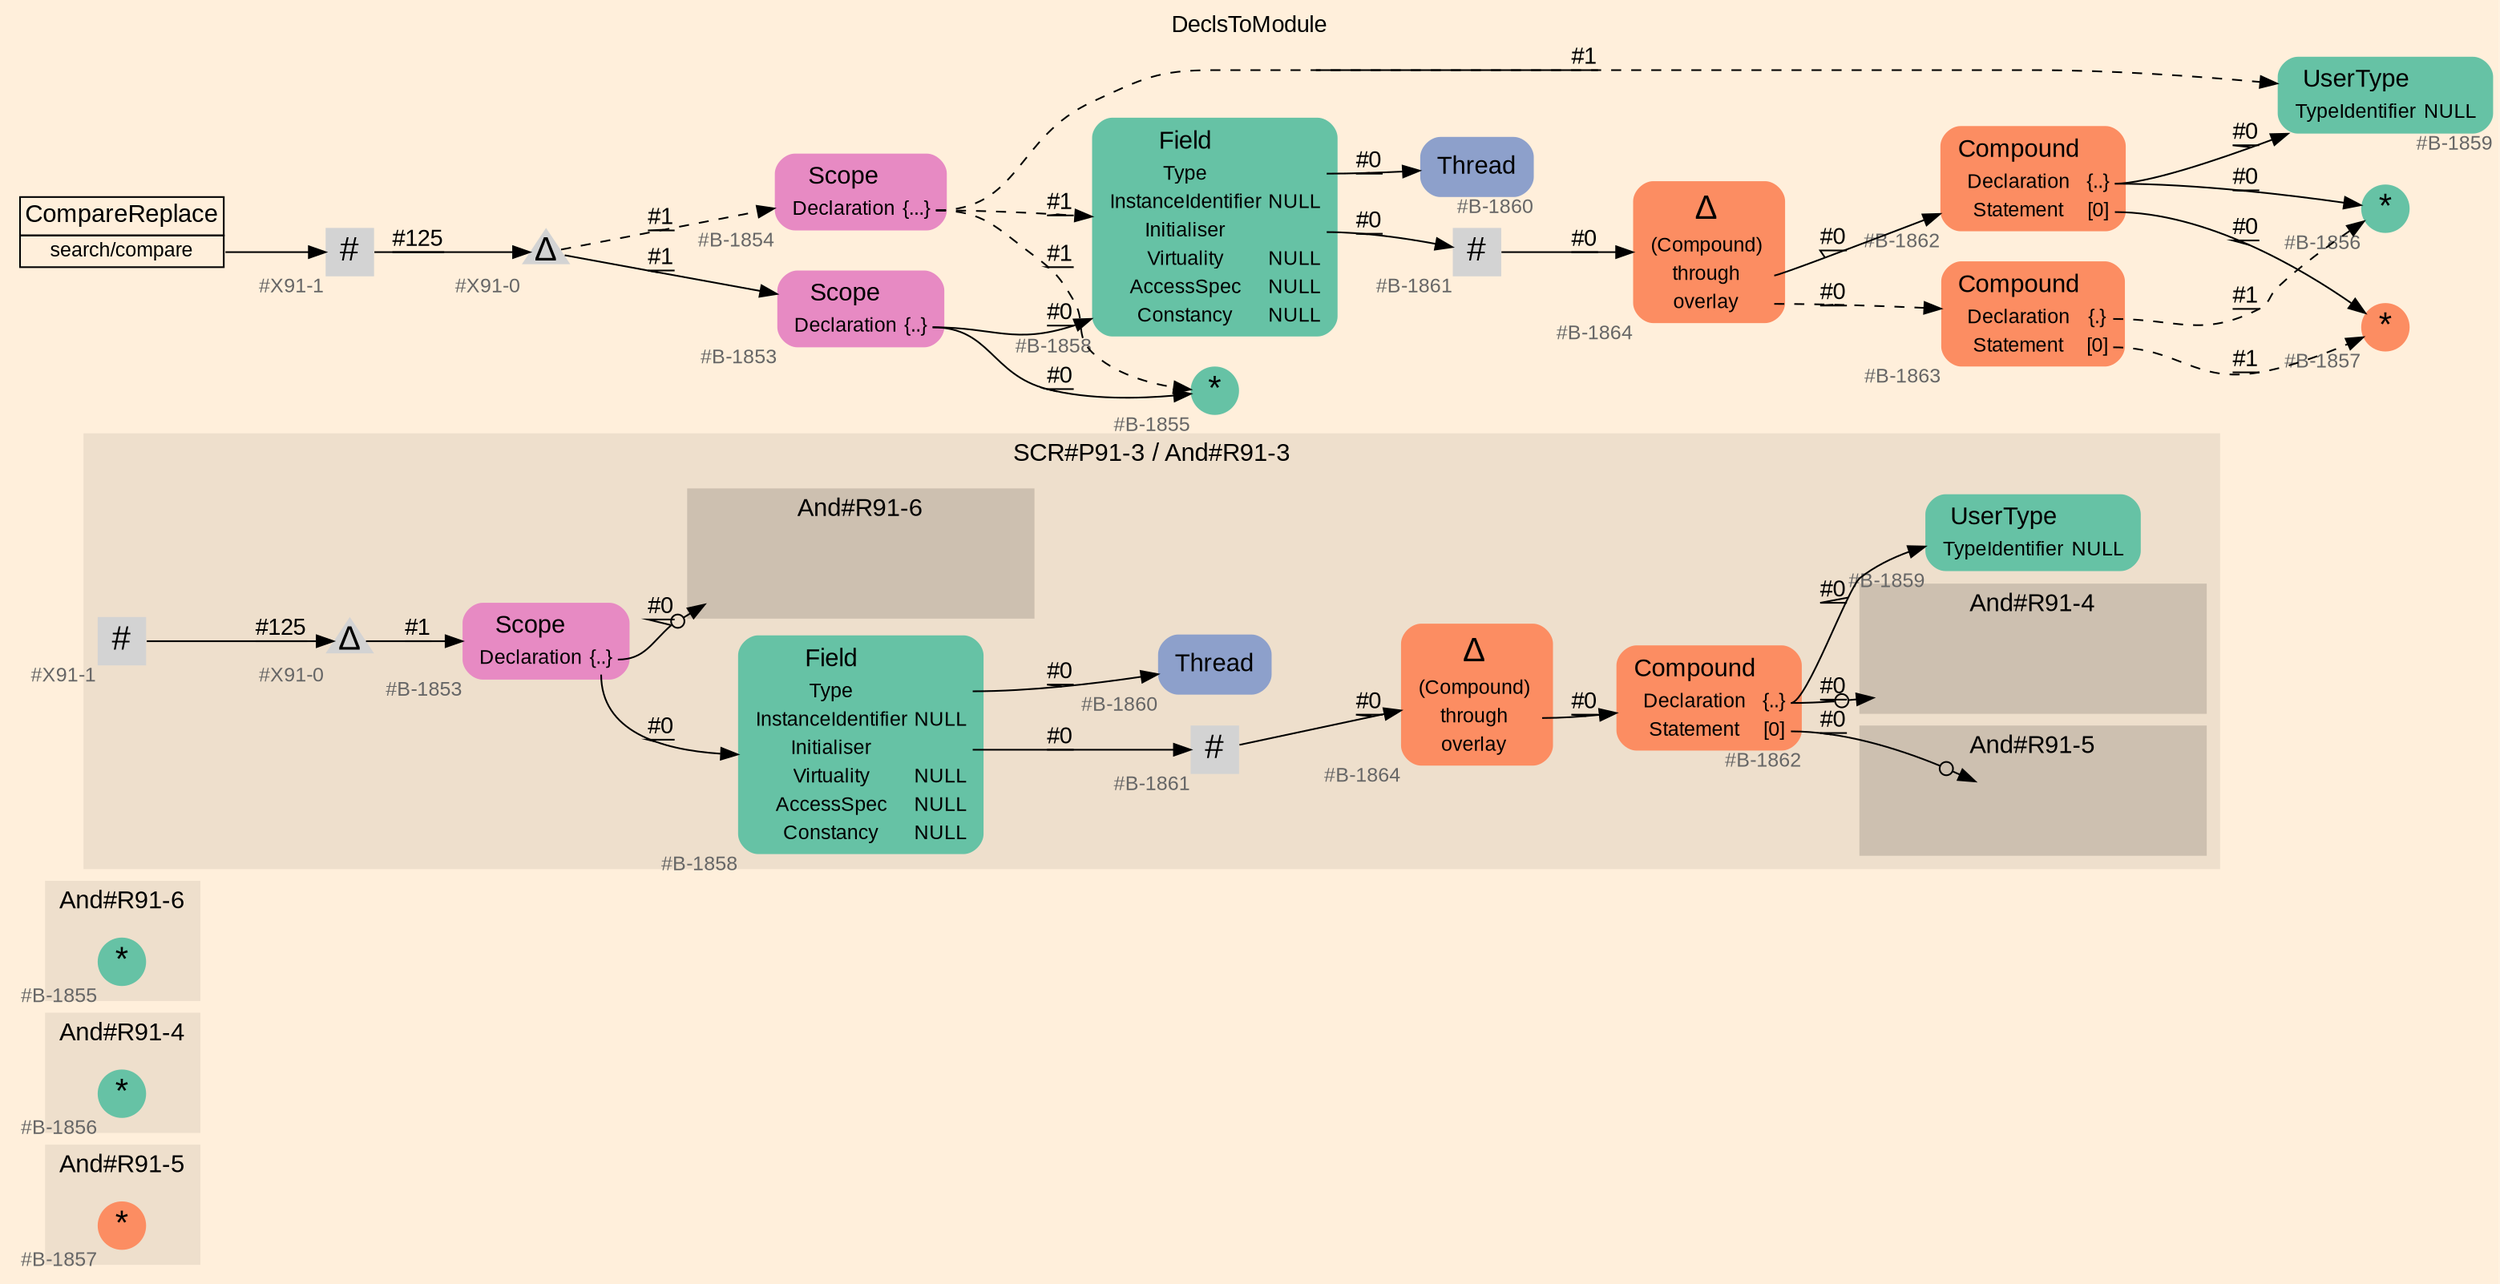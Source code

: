 digraph "DeclsToModule" {
label = "DeclsToModule"
labelloc = t
graph [
    rankdir = "LR"
    ranksep = 0.3
    bgcolor = antiquewhite1
    color = black
    fontcolor = black
    fontname = "Arial"
];
node [
    fontname = "Arial"
];
edge [
    fontname = "Arial"
];

// -------------------- figure And#R91-5 --------------------
// -------- region And#R91-5 ----------
subgraph "clusterAnd#R91-5" {
    label = "And#R91-5"
    style = "filled"
    color = antiquewhite2
    fontsize = "15"
    // -------- block And#R91-5/#B-1857 ----------
    "And#R91-5/#B-1857" [
        fillcolor = "/set28/2"
        xlabel = "#B-1857"
        fontsize = "12"
        fontcolor = grey40
        shape = "circle"
        label = <<FONT COLOR="black" POINT-SIZE="20">*</FONT>>
        style = "filled"
        penwidth = 0.0
        fixedsize = true
        width = 0.4
        height = 0.4
    ];
    
}


// -------------------- figure And#R91-4 --------------------
// -------- region And#R91-4 ----------
subgraph "clusterAnd#R91-4" {
    label = "And#R91-4"
    style = "filled"
    color = antiquewhite2
    fontsize = "15"
    // -------- block And#R91-4/#B-1856 ----------
    "And#R91-4/#B-1856" [
        fillcolor = "/set28/1"
        xlabel = "#B-1856"
        fontsize = "12"
        fontcolor = grey40
        shape = "circle"
        label = <<FONT COLOR="black" POINT-SIZE="20">*</FONT>>
        style = "filled"
        penwidth = 0.0
        fixedsize = true
        width = 0.4
        height = 0.4
    ];
    
}


// -------------------- figure And#R91-6 --------------------
// -------- region And#R91-6 ----------
subgraph "clusterAnd#R91-6" {
    label = "And#R91-6"
    style = "filled"
    color = antiquewhite2
    fontsize = "15"
    // -------- block And#R91-6/#B-1855 ----------
    "And#R91-6/#B-1855" [
        fillcolor = "/set28/1"
        xlabel = "#B-1855"
        fontsize = "12"
        fontcolor = grey40
        shape = "circle"
        label = <<FONT COLOR="black" POINT-SIZE="20">*</FONT>>
        style = "filled"
        penwidth = 0.0
        fixedsize = true
        width = 0.4
        height = 0.4
    ];
    
}


// -------------------- figure And#R91-3 --------------------
// -------- region And#R91-3 ----------
subgraph "clusterAnd#R91-3" {
    label = "SCR#P91-3 / And#R91-3"
    style = "filled"
    color = antiquewhite2
    fontsize = "15"
    // -------- block And#R91-3/#B-1858 ----------
    "And#R91-3/#B-1858" [
        fillcolor = "/set28/1"
        xlabel = "#B-1858"
        fontsize = "12"
        fontcolor = grey40
        shape = "plaintext"
        label = <<TABLE BORDER="0" CELLBORDER="0" CELLSPACING="0">
         <TR><TD><FONT COLOR="black" POINT-SIZE="15">Field</FONT></TD></TR>
         <TR><TD><FONT COLOR="black" POINT-SIZE="12">Type</FONT></TD><TD PORT="port0"></TD></TR>
         <TR><TD><FONT COLOR="black" POINT-SIZE="12">InstanceIdentifier</FONT></TD><TD PORT="port1"><FONT COLOR="black" POINT-SIZE="12">NULL</FONT></TD></TR>
         <TR><TD><FONT COLOR="black" POINT-SIZE="12">Initialiser</FONT></TD><TD PORT="port2"></TD></TR>
         <TR><TD><FONT COLOR="black" POINT-SIZE="12">Virtuality</FONT></TD><TD PORT="port3"><FONT COLOR="black" POINT-SIZE="12">NULL</FONT></TD></TR>
         <TR><TD><FONT COLOR="black" POINT-SIZE="12">AccessSpec</FONT></TD><TD PORT="port4"><FONT COLOR="black" POINT-SIZE="12">NULL</FONT></TD></TR>
         <TR><TD><FONT COLOR="black" POINT-SIZE="12">Constancy</FONT></TD><TD PORT="port5"><FONT COLOR="black" POINT-SIZE="12">NULL</FONT></TD></TR>
        </TABLE>>
        style = "rounded,filled"
    ];
    
    // -------- block And#R91-3/#X91-1 ----------
    "And#R91-3/#X91-1" [
        xlabel = "#X91-1"
        fontsize = "12"
        fontcolor = grey40
        shape = "square"
        label = <<FONT COLOR="black" POINT-SIZE="20">#</FONT>>
        style = "filled"
        penwidth = 0.0
        fixedsize = true
        width = 0.4
        height = 0.4
    ];
    
    // -------- block And#R91-3/#B-1853 ----------
    "And#R91-3/#B-1853" [
        fillcolor = "/set28/4"
        xlabel = "#B-1853"
        fontsize = "12"
        fontcolor = grey40
        shape = "plaintext"
        label = <<TABLE BORDER="0" CELLBORDER="0" CELLSPACING="0">
         <TR><TD><FONT COLOR="black" POINT-SIZE="15">Scope</FONT></TD></TR>
         <TR><TD><FONT COLOR="black" POINT-SIZE="12">Declaration</FONT></TD><TD PORT="port0"><FONT COLOR="black" POINT-SIZE="12">{..}</FONT></TD></TR>
        </TABLE>>
        style = "rounded,filled"
    ];
    
    // -------- block And#R91-3/#B-1862 ----------
    "And#R91-3/#B-1862" [
        fillcolor = "/set28/2"
        xlabel = "#B-1862"
        fontsize = "12"
        fontcolor = grey40
        shape = "plaintext"
        label = <<TABLE BORDER="0" CELLBORDER="0" CELLSPACING="0">
         <TR><TD><FONT COLOR="black" POINT-SIZE="15">Compound</FONT></TD></TR>
         <TR><TD><FONT COLOR="black" POINT-SIZE="12">Declaration</FONT></TD><TD PORT="port0"><FONT COLOR="black" POINT-SIZE="12">{..}</FONT></TD></TR>
         <TR><TD><FONT COLOR="black" POINT-SIZE="12">Statement</FONT></TD><TD PORT="port1"><FONT COLOR="black" POINT-SIZE="12">[0]</FONT></TD></TR>
        </TABLE>>
        style = "rounded,filled"
    ];
    
    // -------- block And#R91-3/#X91-0 ----------
    "And#R91-3/#X91-0" [
        xlabel = "#X91-0"
        fontsize = "12"
        fontcolor = grey40
        shape = "triangle"
        label = <<FONT COLOR="black" POINT-SIZE="20">Δ</FONT>>
        style = "filled"
        penwidth = 0.0
        fixedsize = true
        width = 0.4
        height = 0.4
    ];
    
    // -------- block And#R91-3/#B-1860 ----------
    "And#R91-3/#B-1860" [
        fillcolor = "/set28/3"
        xlabel = "#B-1860"
        fontsize = "12"
        fontcolor = grey40
        shape = "plaintext"
        label = <<TABLE BORDER="0" CELLBORDER="0" CELLSPACING="0">
         <TR><TD><FONT COLOR="black" POINT-SIZE="15">Thread</FONT></TD></TR>
        </TABLE>>
        style = "rounded,filled"
    ];
    
    // -------- block And#R91-3/#B-1861 ----------
    "And#R91-3/#B-1861" [
        xlabel = "#B-1861"
        fontsize = "12"
        fontcolor = grey40
        shape = "square"
        label = <<FONT COLOR="black" POINT-SIZE="20">#</FONT>>
        style = "filled"
        penwidth = 0.0
        fixedsize = true
        width = 0.4
        height = 0.4
    ];
    
    // -------- block And#R91-3/#B-1859 ----------
    "And#R91-3/#B-1859" [
        fillcolor = "/set28/1"
        xlabel = "#B-1859"
        fontsize = "12"
        fontcolor = grey40
        shape = "plaintext"
        label = <<TABLE BORDER="0" CELLBORDER="0" CELLSPACING="0">
         <TR><TD><FONT COLOR="black" POINT-SIZE="15">UserType</FONT></TD></TR>
         <TR><TD><FONT COLOR="black" POINT-SIZE="12">TypeIdentifier</FONT></TD><TD PORT="port0"><FONT COLOR="black" POINT-SIZE="12">NULL</FONT></TD></TR>
        </TABLE>>
        style = "rounded,filled"
    ];
    
    // -------- block And#R91-3/#B-1864 ----------
    "And#R91-3/#B-1864" [
        fillcolor = "/set28/2"
        xlabel = "#B-1864"
        fontsize = "12"
        fontcolor = grey40
        shape = "plaintext"
        label = <<TABLE BORDER="0" CELLBORDER="0" CELLSPACING="0">
         <TR><TD><FONT COLOR="black" POINT-SIZE="20">Δ</FONT></TD></TR>
         <TR><TD><FONT COLOR="black" POINT-SIZE="12">(Compound)</FONT></TD><TD PORT="port0"></TD></TR>
         <TR><TD><FONT COLOR="black" POINT-SIZE="12">through</FONT></TD><TD PORT="port1"></TD></TR>
         <TR><TD><FONT COLOR="black" POINT-SIZE="12">overlay</FONT></TD><TD PORT="port2"></TD></TR>
        </TABLE>>
        style = "rounded,filled"
    ];
    
    // -------- region And#R91-3/And#R91-4 ----------
    subgraph "clusterAnd#R91-3/And#R91-4" {
        label = "And#R91-4"
        style = "filled"
        color = antiquewhite3
        fontsize = "15"
        // -------- block And#R91-3/And#R91-4/#B-1856 ----------
        "And#R91-3/And#R91-4/#B-1856" [
            fillcolor = "/set28/1"
            xlabel = "#B-1856"
            fontsize = "12"
            fontcolor = grey40
            shape = "none"
            style = "invisible"
        ];
        
    }
    
    // -------- region And#R91-3/And#R91-5 ----------
    subgraph "clusterAnd#R91-3/And#R91-5" {
        label = "And#R91-5"
        style = "filled"
        color = antiquewhite3
        fontsize = "15"
        // -------- block And#R91-3/And#R91-5/#B-1857 ----------
        "And#R91-3/And#R91-5/#B-1857" [
            fillcolor = "/set28/2"
            xlabel = "#B-1857"
            fontsize = "12"
            fontcolor = grey40
            shape = "none"
            style = "invisible"
        ];
        
    }
    
    // -------- region And#R91-3/And#R91-6 ----------
    subgraph "clusterAnd#R91-3/And#R91-6" {
        label = "And#R91-6"
        style = "filled"
        color = antiquewhite3
        fontsize = "15"
        // -------- block And#R91-3/And#R91-6/#B-1855 ----------
        "And#R91-3/And#R91-6/#B-1855" [
            fillcolor = "/set28/1"
            xlabel = "#B-1855"
            fontsize = "12"
            fontcolor = grey40
            shape = "none"
            style = "invisible"
        ];
        
    }
    
}

"And#R91-3/#B-1858":port0 -> "And#R91-3/#B-1860" [
    label = "#0"
    decorate = true
    color = black
    fontcolor = black
];

"And#R91-3/#B-1858":port2 -> "And#R91-3/#B-1861" [
    label = "#0"
    decorate = true
    color = black
    fontcolor = black
];

"And#R91-3/#X91-1" -> "And#R91-3/#X91-0" [
    label = "#125"
    decorate = true
    color = black
    fontcolor = black
];

"And#R91-3/#B-1853":port0 -> "And#R91-3/And#R91-6/#B-1855" [
    arrowhead="normalnoneodot"
    label = "#0"
    decorate = true
    color = black
    fontcolor = black
];

"And#R91-3/#B-1853":port0 -> "And#R91-3/#B-1858" [
    label = "#0"
    decorate = true
    color = black
    fontcolor = black
];

"And#R91-3/#B-1862":port0 -> "And#R91-3/And#R91-4/#B-1856" [
    arrowhead="normalnoneodot"
    label = "#0"
    decorate = true
    color = black
    fontcolor = black
];

"And#R91-3/#B-1862":port0 -> "And#R91-3/#B-1859" [
    label = "#0"
    decorate = true
    color = black
    fontcolor = black
];

"And#R91-3/#B-1862":port1 -> "And#R91-3/And#R91-5/#B-1857" [
    arrowhead="normalnoneodot"
    label = "#0"
    decorate = true
    color = black
    fontcolor = black
];

"And#R91-3/#X91-0" -> "And#R91-3/#B-1853" [
    label = "#1"
    decorate = true
    color = black
    fontcolor = black
];

"And#R91-3/#B-1861" -> "And#R91-3/#B-1864" [
    label = "#0"
    decorate = true
    color = black
    fontcolor = black
];

"And#R91-3/#B-1864":port1 -> "And#R91-3/#B-1862" [
    label = "#0"
    decorate = true
    color = black
    fontcolor = black
];


// -------------------- transformation figure --------------------
// -------- block CR#X91-2 ----------
"CR#X91-2" [
    fillcolor = antiquewhite1
    fontsize = "12"
    fontcolor = grey40
    shape = "plaintext"
    label = <<TABLE BORDER="0" CELLBORDER="1" CELLSPACING="0">
     <TR><TD><FONT COLOR="black" POINT-SIZE="15">CompareReplace</FONT></TD></TR>
     <TR><TD PORT="port0"><FONT COLOR="black" POINT-SIZE="12">search/compare</FONT></TD></TR>
    </TABLE>>
    style = "filled"
    color = black
];

// -------- block #X91-1 ----------
"#X91-1" [
    xlabel = "#X91-1"
    fontsize = "12"
    fontcolor = grey40
    shape = "square"
    label = <<FONT COLOR="black" POINT-SIZE="20">#</FONT>>
    style = "filled"
    penwidth = 0.0
    fixedsize = true
    width = 0.4
    height = 0.4
];

// -------- block #X91-0 ----------
"#X91-0" [
    xlabel = "#X91-0"
    fontsize = "12"
    fontcolor = grey40
    shape = "triangle"
    label = <<FONT COLOR="black" POINT-SIZE="20">Δ</FONT>>
    style = "filled"
    penwidth = 0.0
    fixedsize = true
    width = 0.4
    height = 0.4
];

// -------- block #B-1853 ----------
"#B-1853" [
    fillcolor = "/set28/4"
    xlabel = "#B-1853"
    fontsize = "12"
    fontcolor = grey40
    shape = "plaintext"
    label = <<TABLE BORDER="0" CELLBORDER="0" CELLSPACING="0">
     <TR><TD><FONT COLOR="black" POINT-SIZE="15">Scope</FONT></TD></TR>
     <TR><TD><FONT COLOR="black" POINT-SIZE="12">Declaration</FONT></TD><TD PORT="port0"><FONT COLOR="black" POINT-SIZE="12">{..}</FONT></TD></TR>
    </TABLE>>
    style = "rounded,filled"
];

// -------- block #B-1855 ----------
"#B-1855" [
    fillcolor = "/set28/1"
    xlabel = "#B-1855"
    fontsize = "12"
    fontcolor = grey40
    shape = "circle"
    label = <<FONT COLOR="black" POINT-SIZE="20">*</FONT>>
    style = "filled"
    penwidth = 0.0
    fixedsize = true
    width = 0.4
    height = 0.4
];

// -------- block #B-1858 ----------
"#B-1858" [
    fillcolor = "/set28/1"
    xlabel = "#B-1858"
    fontsize = "12"
    fontcolor = grey40
    shape = "plaintext"
    label = <<TABLE BORDER="0" CELLBORDER="0" CELLSPACING="0">
     <TR><TD><FONT COLOR="black" POINT-SIZE="15">Field</FONT></TD></TR>
     <TR><TD><FONT COLOR="black" POINT-SIZE="12">Type</FONT></TD><TD PORT="port0"></TD></TR>
     <TR><TD><FONT COLOR="black" POINT-SIZE="12">InstanceIdentifier</FONT></TD><TD PORT="port1"><FONT COLOR="black" POINT-SIZE="12">NULL</FONT></TD></TR>
     <TR><TD><FONT COLOR="black" POINT-SIZE="12">Initialiser</FONT></TD><TD PORT="port2"></TD></TR>
     <TR><TD><FONT COLOR="black" POINT-SIZE="12">Virtuality</FONT></TD><TD PORT="port3"><FONT COLOR="black" POINT-SIZE="12">NULL</FONT></TD></TR>
     <TR><TD><FONT COLOR="black" POINT-SIZE="12">AccessSpec</FONT></TD><TD PORT="port4"><FONT COLOR="black" POINT-SIZE="12">NULL</FONT></TD></TR>
     <TR><TD><FONT COLOR="black" POINT-SIZE="12">Constancy</FONT></TD><TD PORT="port5"><FONT COLOR="black" POINT-SIZE="12">NULL</FONT></TD></TR>
    </TABLE>>
    style = "rounded,filled"
];

// -------- block #B-1860 ----------
"#B-1860" [
    fillcolor = "/set28/3"
    xlabel = "#B-1860"
    fontsize = "12"
    fontcolor = grey40
    shape = "plaintext"
    label = <<TABLE BORDER="0" CELLBORDER="0" CELLSPACING="0">
     <TR><TD><FONT COLOR="black" POINT-SIZE="15">Thread</FONT></TD></TR>
    </TABLE>>
    style = "rounded,filled"
];

// -------- block #B-1861 ----------
"#B-1861" [
    xlabel = "#B-1861"
    fontsize = "12"
    fontcolor = grey40
    shape = "square"
    label = <<FONT COLOR="black" POINT-SIZE="20">#</FONT>>
    style = "filled"
    penwidth = 0.0
    fixedsize = true
    width = 0.4
    height = 0.4
];

// -------- block #B-1864 ----------
"#B-1864" [
    fillcolor = "/set28/2"
    xlabel = "#B-1864"
    fontsize = "12"
    fontcolor = grey40
    shape = "plaintext"
    label = <<TABLE BORDER="0" CELLBORDER="0" CELLSPACING="0">
     <TR><TD><FONT COLOR="black" POINT-SIZE="20">Δ</FONT></TD></TR>
     <TR><TD><FONT COLOR="black" POINT-SIZE="12">(Compound)</FONT></TD><TD PORT="port0"></TD></TR>
     <TR><TD><FONT COLOR="black" POINT-SIZE="12">through</FONT></TD><TD PORT="port1"></TD></TR>
     <TR><TD><FONT COLOR="black" POINT-SIZE="12">overlay</FONT></TD><TD PORT="port2"></TD></TR>
    </TABLE>>
    style = "rounded,filled"
];

// -------- block #B-1862 ----------
"#B-1862" [
    fillcolor = "/set28/2"
    xlabel = "#B-1862"
    fontsize = "12"
    fontcolor = grey40
    shape = "plaintext"
    label = <<TABLE BORDER="0" CELLBORDER="0" CELLSPACING="0">
     <TR><TD><FONT COLOR="black" POINT-SIZE="15">Compound</FONT></TD></TR>
     <TR><TD><FONT COLOR="black" POINT-SIZE="12">Declaration</FONT></TD><TD PORT="port0"><FONT COLOR="black" POINT-SIZE="12">{..}</FONT></TD></TR>
     <TR><TD><FONT COLOR="black" POINT-SIZE="12">Statement</FONT></TD><TD PORT="port1"><FONT COLOR="black" POINT-SIZE="12">[0]</FONT></TD></TR>
    </TABLE>>
    style = "rounded,filled"
];

// -------- block #B-1856 ----------
"#B-1856" [
    fillcolor = "/set28/1"
    xlabel = "#B-1856"
    fontsize = "12"
    fontcolor = grey40
    shape = "circle"
    label = <<FONT COLOR="black" POINT-SIZE="20">*</FONT>>
    style = "filled"
    penwidth = 0.0
    fixedsize = true
    width = 0.4
    height = 0.4
];

// -------- block #B-1859 ----------
"#B-1859" [
    fillcolor = "/set28/1"
    xlabel = "#B-1859"
    fontsize = "12"
    fontcolor = grey40
    shape = "plaintext"
    label = <<TABLE BORDER="0" CELLBORDER="0" CELLSPACING="0">
     <TR><TD><FONT COLOR="black" POINT-SIZE="15">UserType</FONT></TD></TR>
     <TR><TD><FONT COLOR="black" POINT-SIZE="12">TypeIdentifier</FONT></TD><TD PORT="port0"><FONT COLOR="black" POINT-SIZE="12">NULL</FONT></TD></TR>
    </TABLE>>
    style = "rounded,filled"
];

// -------- block #B-1857 ----------
"#B-1857" [
    fillcolor = "/set28/2"
    xlabel = "#B-1857"
    fontsize = "12"
    fontcolor = grey40
    shape = "circle"
    label = <<FONT COLOR="black" POINT-SIZE="20">*</FONT>>
    style = "filled"
    penwidth = 0.0
    fixedsize = true
    width = 0.4
    height = 0.4
];

// -------- block #B-1863 ----------
"#B-1863" [
    fillcolor = "/set28/2"
    xlabel = "#B-1863"
    fontsize = "12"
    fontcolor = grey40
    shape = "plaintext"
    label = <<TABLE BORDER="0" CELLBORDER="0" CELLSPACING="0">
     <TR><TD><FONT COLOR="black" POINT-SIZE="15">Compound</FONT></TD></TR>
     <TR><TD><FONT COLOR="black" POINT-SIZE="12">Declaration</FONT></TD><TD PORT="port0"><FONT COLOR="black" POINT-SIZE="12">{.}</FONT></TD></TR>
     <TR><TD><FONT COLOR="black" POINT-SIZE="12">Statement</FONT></TD><TD PORT="port1"><FONT COLOR="black" POINT-SIZE="12">[0]</FONT></TD></TR>
    </TABLE>>
    style = "rounded,filled"
];

// -------- block #B-1854 ----------
"#B-1854" [
    fillcolor = "/set28/4"
    xlabel = "#B-1854"
    fontsize = "12"
    fontcolor = grey40
    shape = "plaintext"
    label = <<TABLE BORDER="0" CELLBORDER="0" CELLSPACING="0">
     <TR><TD><FONT COLOR="black" POINT-SIZE="15">Scope</FONT></TD></TR>
     <TR><TD><FONT COLOR="black" POINT-SIZE="12">Declaration</FONT></TD><TD PORT="port0"><FONT COLOR="black" POINT-SIZE="12">{...}</FONT></TD></TR>
    </TABLE>>
    style = "rounded,filled"
];

"CR#X91-2":port0 -> "#X91-1" [
    label = ""
    decorate = true
    color = black
    fontcolor = black
];

"#X91-1" -> "#X91-0" [
    label = "#125"
    decorate = true
    color = black
    fontcolor = black
];

"#X91-0" -> "#B-1853" [
    label = "#1"
    decorate = true
    color = black
    fontcolor = black
];

"#X91-0" -> "#B-1854" [
    style="dashed"
    label = "#1"
    decorate = true
    color = black
    fontcolor = black
];

"#B-1853":port0 -> "#B-1855" [
    label = "#0"
    decorate = true
    color = black
    fontcolor = black
];

"#B-1853":port0 -> "#B-1858" [
    label = "#0"
    decorate = true
    color = black
    fontcolor = black
];

"#B-1858":port0 -> "#B-1860" [
    label = "#0"
    decorate = true
    color = black
    fontcolor = black
];

"#B-1858":port2 -> "#B-1861" [
    label = "#0"
    decorate = true
    color = black
    fontcolor = black
];

"#B-1861" -> "#B-1864" [
    label = "#0"
    decorate = true
    color = black
    fontcolor = black
];

"#B-1864":port1 -> "#B-1862" [
    label = "#0"
    decorate = true
    color = black
    fontcolor = black
];

"#B-1864":port2 -> "#B-1863" [
    style="dashed"
    label = "#0"
    decorate = true
    color = black
    fontcolor = black
];

"#B-1862":port0 -> "#B-1856" [
    label = "#0"
    decorate = true
    color = black
    fontcolor = black
];

"#B-1862":port0 -> "#B-1859" [
    label = "#0"
    decorate = true
    color = black
    fontcolor = black
];

"#B-1862":port1 -> "#B-1857" [
    label = "#0"
    decorate = true
    color = black
    fontcolor = black
];

"#B-1863":port0 -> "#B-1856" [
    style="dashed"
    label = "#1"
    decorate = true
    color = black
    fontcolor = black
];

"#B-1863":port1 -> "#B-1857" [
    style="dashed"
    label = "#1"
    decorate = true
    color = black
    fontcolor = black
];

"#B-1854":port0 -> "#B-1855" [
    style="dashed"
    label = "#1"
    decorate = true
    color = black
    fontcolor = black
];

"#B-1854":port0 -> "#B-1858" [
    style="dashed"
    label = "#1"
    decorate = true
    color = black
    fontcolor = black
];

"#B-1854":port0 -> "#B-1859" [
    style="dashed"
    label = "#1"
    decorate = true
    color = black
    fontcolor = black
];


}

